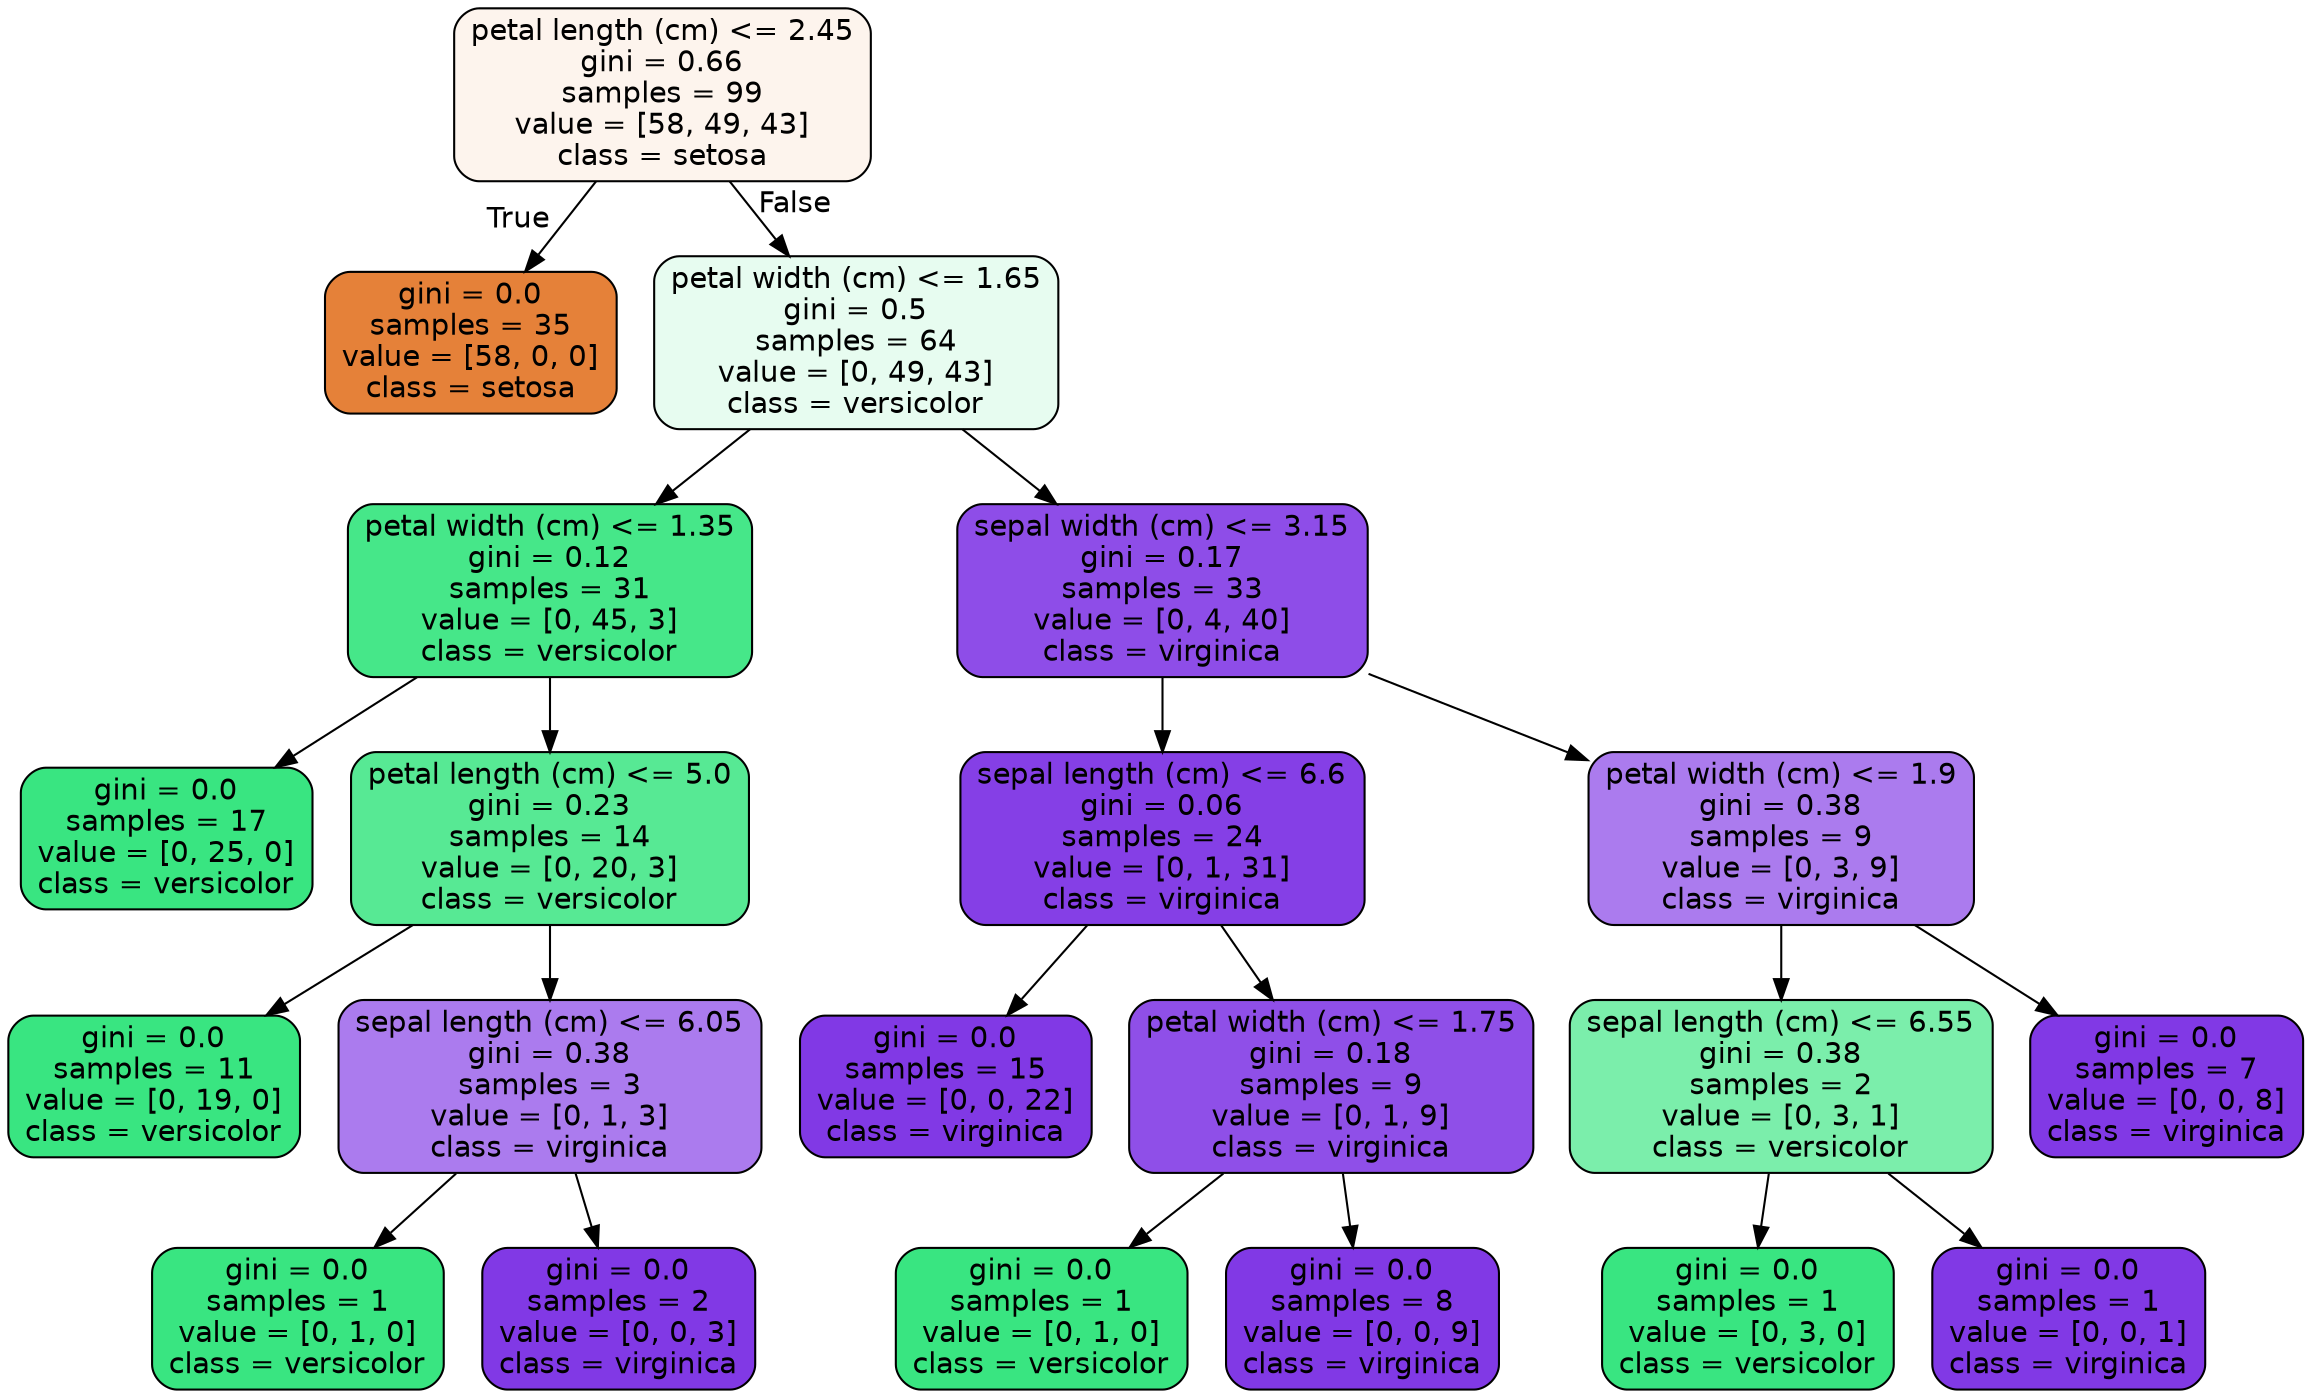 digraph Tree {
node [shape=box, style="filled, rounded", color="black", fontname=helvetica] ;
edge [fontname=helvetica] ;
0 [label="petal length (cm) <= 2.45\ngini = 0.66\nsamples = 99\nvalue = [58, 49, 43]\nclass = setosa", fillcolor="#fdf4ed"] ;
1 [label="gini = 0.0\nsamples = 35\nvalue = [58, 0, 0]\nclass = setosa", fillcolor="#e58139"] ;
0 -> 1 [labeldistance=2.5, labelangle=45, headlabel="True"] ;
2 [label="petal width (cm) <= 1.65\ngini = 0.5\nsamples = 64\nvalue = [0, 49, 43]\nclass = versicolor", fillcolor="#e7fcf0"] ;
0 -> 2 [labeldistance=2.5, labelangle=-45, headlabel="False"] ;
3 [label="petal width (cm) <= 1.35\ngini = 0.12\nsamples = 31\nvalue = [0, 45, 3]\nclass = versicolor", fillcolor="#46e789"] ;
2 -> 3 ;
4 [label="gini = 0.0\nsamples = 17\nvalue = [0, 25, 0]\nclass = versicolor", fillcolor="#39e581"] ;
3 -> 4 ;
5 [label="petal length (cm) <= 5.0\ngini = 0.23\nsamples = 14\nvalue = [0, 20, 3]\nclass = versicolor", fillcolor="#57e994"] ;
3 -> 5 ;
6 [label="gini = 0.0\nsamples = 11\nvalue = [0, 19, 0]\nclass = versicolor", fillcolor="#39e581"] ;
5 -> 6 ;
7 [label="sepal length (cm) <= 6.05\ngini = 0.38\nsamples = 3\nvalue = [0, 1, 3]\nclass = virginica", fillcolor="#ab7bee"] ;
5 -> 7 ;
8 [label="gini = 0.0\nsamples = 1\nvalue = [0, 1, 0]\nclass = versicolor", fillcolor="#39e581"] ;
7 -> 8 ;
9 [label="gini = 0.0\nsamples = 2\nvalue = [0, 0, 3]\nclass = virginica", fillcolor="#8139e5"] ;
7 -> 9 ;
10 [label="sepal width (cm) <= 3.15\ngini = 0.17\nsamples = 33\nvalue = [0, 4, 40]\nclass = virginica", fillcolor="#8e4de8"] ;
2 -> 10 ;
11 [label="sepal length (cm) <= 6.6\ngini = 0.06\nsamples = 24\nvalue = [0, 1, 31]\nclass = virginica", fillcolor="#853fe6"] ;
10 -> 11 ;
12 [label="gini = 0.0\nsamples = 15\nvalue = [0, 0, 22]\nclass = virginica", fillcolor="#8139e5"] ;
11 -> 12 ;
13 [label="petal width (cm) <= 1.75\ngini = 0.18\nsamples = 9\nvalue = [0, 1, 9]\nclass = virginica", fillcolor="#8f4fe8"] ;
11 -> 13 ;
14 [label="gini = 0.0\nsamples = 1\nvalue = [0, 1, 0]\nclass = versicolor", fillcolor="#39e581"] ;
13 -> 14 ;
15 [label="gini = 0.0\nsamples = 8\nvalue = [0, 0, 9]\nclass = virginica", fillcolor="#8139e5"] ;
13 -> 15 ;
16 [label="petal width (cm) <= 1.9\ngini = 0.38\nsamples = 9\nvalue = [0, 3, 9]\nclass = virginica", fillcolor="#ab7bee"] ;
10 -> 16 ;
17 [label="sepal length (cm) <= 6.55\ngini = 0.38\nsamples = 2\nvalue = [0, 3, 1]\nclass = versicolor", fillcolor="#7beeab"] ;
16 -> 17 ;
18 [label="gini = 0.0\nsamples = 1\nvalue = [0, 3, 0]\nclass = versicolor", fillcolor="#39e581"] ;
17 -> 18 ;
19 [label="gini = 0.0\nsamples = 1\nvalue = [0, 0, 1]\nclass = virginica", fillcolor="#8139e5"] ;
17 -> 19 ;
20 [label="gini = 0.0\nsamples = 7\nvalue = [0, 0, 8]\nclass = virginica", fillcolor="#8139e5"] ;
16 -> 20 ;
}